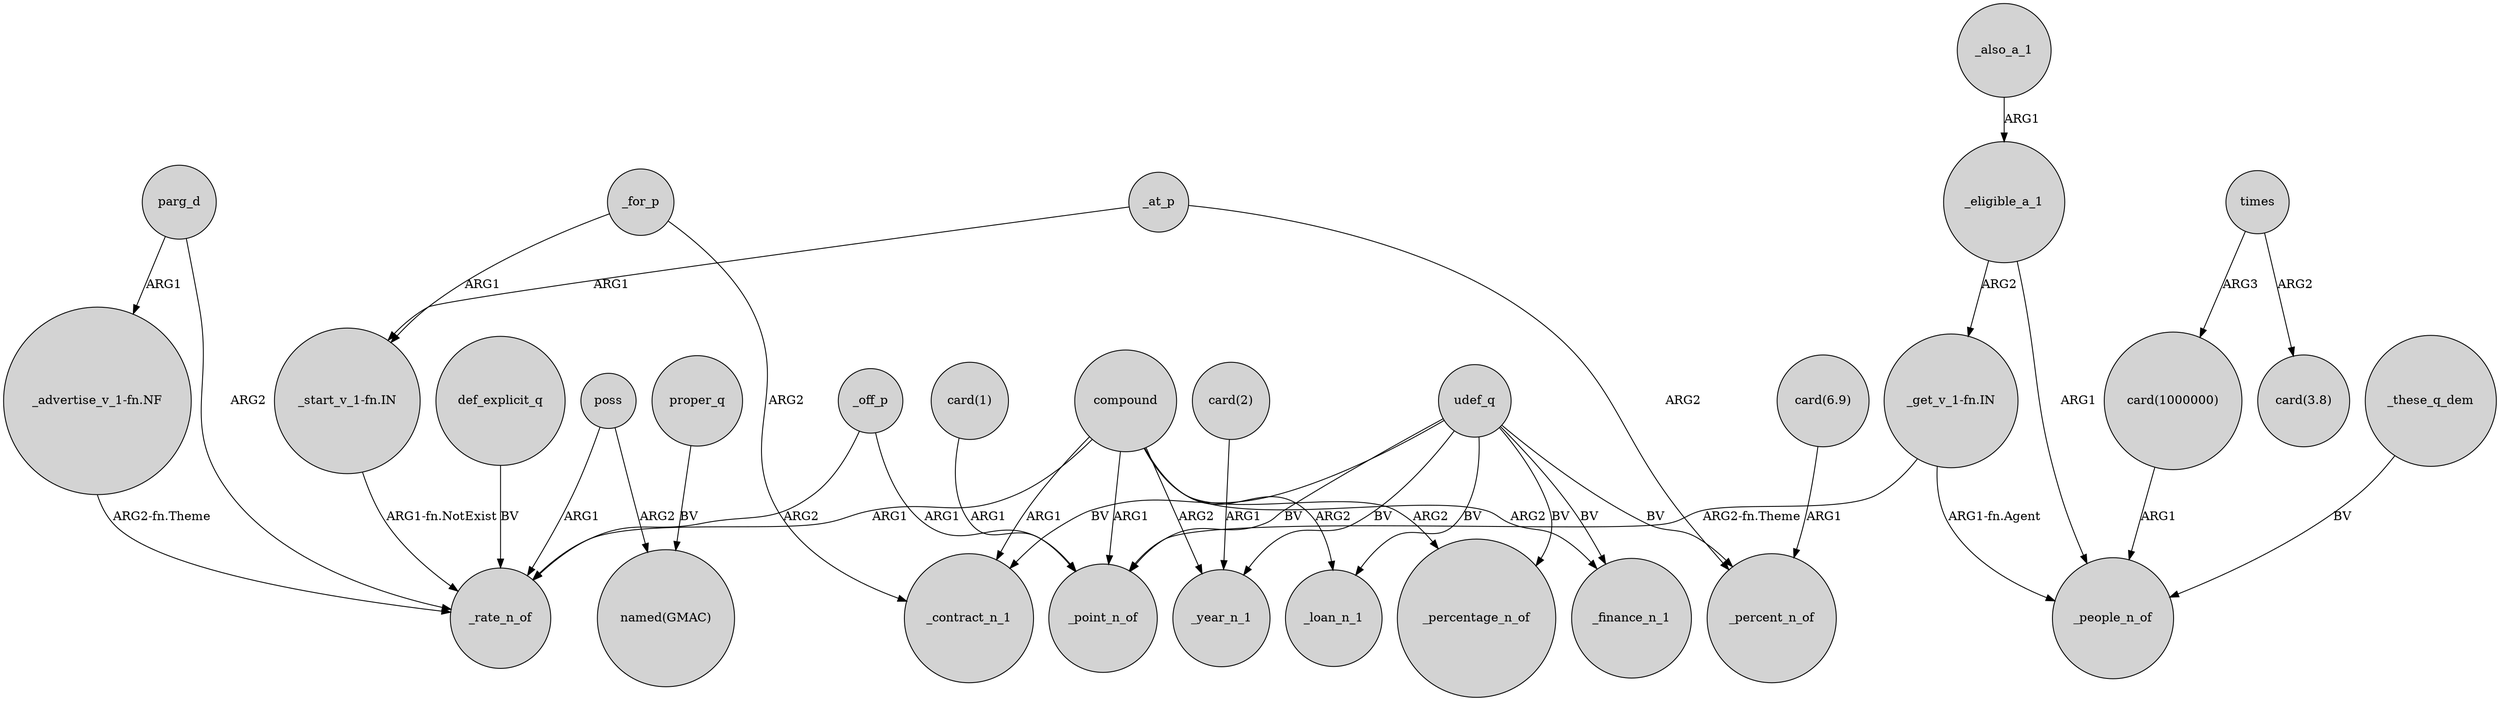 digraph {
	node [shape=circle style=filled]
	poss -> _rate_n_of [label=ARG1]
	_off_p -> _point_n_of [label=ARG1]
	_eligible_a_1 -> "_get_v_1-fn.IN" [label=ARG2]
	_eligible_a_1 -> _people_n_of [label=ARG1]
	udef_q -> _finance_n_1 [label=BV]
	_these_q_dem -> _people_n_of [label=BV]
	def_explicit_q -> _rate_n_of [label=BV]
	_for_p -> _contract_n_1 [label=ARG2]
	compound -> _percentage_n_of [label=ARG2]
	udef_q -> _loan_n_1 [label=BV]
	_at_p -> "_start_v_1-fn.IN" [label=ARG1]
	compound -> _rate_n_of [label=ARG1]
	_for_p -> "_start_v_1-fn.IN" [label=ARG1]
	"card(6.9)" -> _percent_n_of [label=ARG1]
	"card(1000000)" -> _people_n_of [label=ARG1]
	compound -> _finance_n_1 [label=ARG2]
	compound -> _contract_n_1 [label=ARG1]
	compound -> _loan_n_1 [label=ARG2]
	compound -> _point_n_of [label=ARG1]
	proper_q -> "named(GMAC)" [label=BV]
	"card(2)" -> _year_n_1 [label=ARG1]
	"_get_v_1-fn.IN" -> _people_n_of [label="ARG1-fn.Agent"]
	times -> "card(1000000)" [label=ARG3]
	poss -> "named(GMAC)" [label=ARG2]
	"card(1)" -> _point_n_of [label=ARG1]
	"_get_v_1-fn.IN" -> _point_n_of [label="ARG2-fn.Theme"]
	udef_q -> _percentage_n_of [label=BV]
	"_start_v_1-fn.IN" -> _rate_n_of [label="ARG1-fn.NotExist"]
	parg_d -> "_advertise_v_1-fn.NF" [label=ARG1]
	_at_p -> _percent_n_of [label=ARG2]
	udef_q -> _year_n_1 [label=BV]
	"_advertise_v_1-fn.NF" -> _rate_n_of [label="ARG2-fn.Theme"]
	_also_a_1 -> _eligible_a_1 [label=ARG1]
	_off_p -> _rate_n_of [label=ARG2]
	udef_q -> _percent_n_of [label=BV]
	times -> "card(3.8)" [label=ARG2]
	udef_q -> _contract_n_1 [label=BV]
	parg_d -> _rate_n_of [label=ARG2]
	compound -> _year_n_1 [label=ARG2]
	udef_q -> _point_n_of [label=BV]
}
